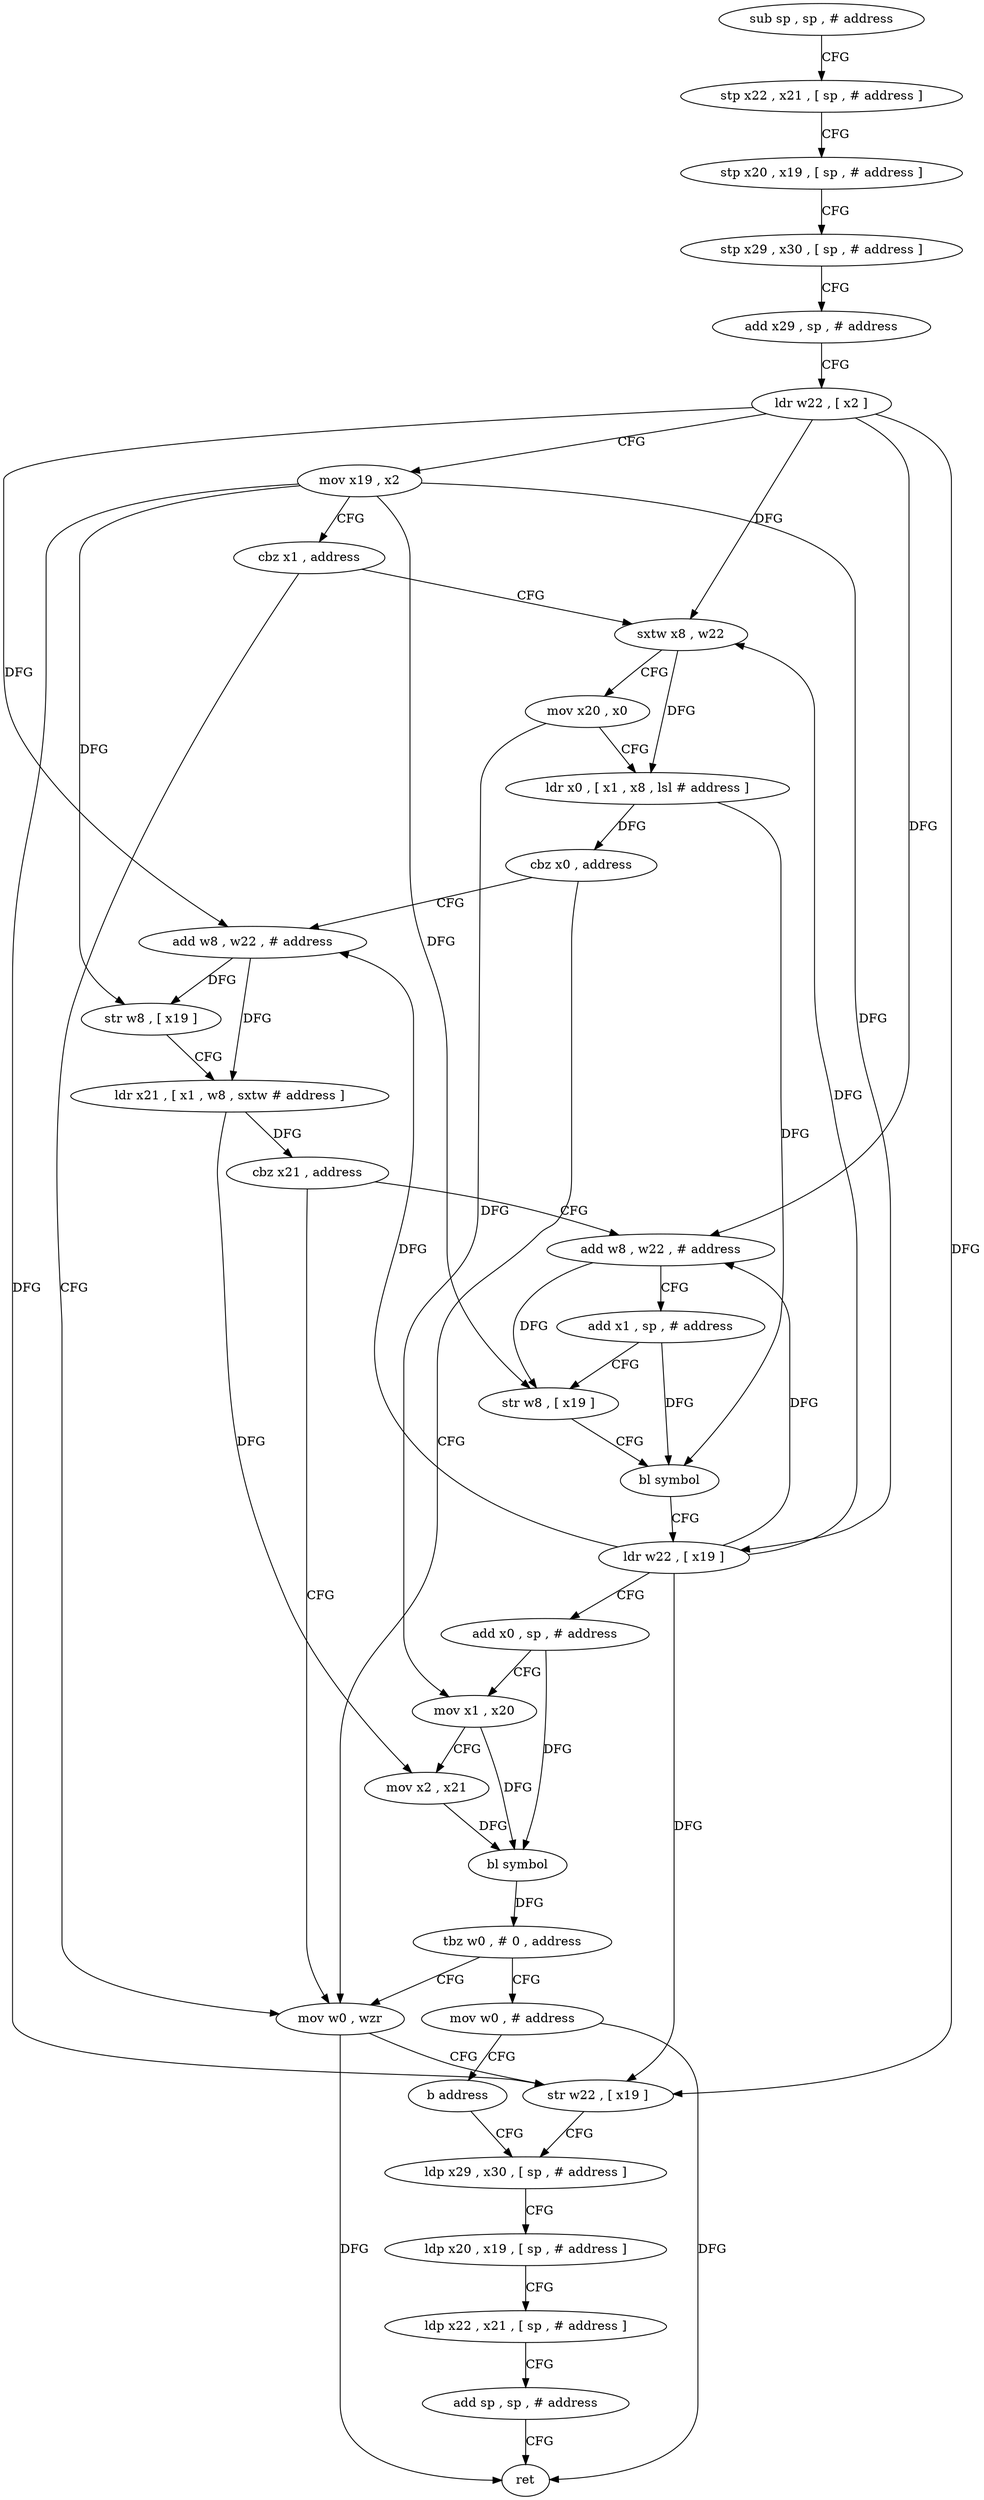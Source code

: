digraph "func" {
"4247880" [label = "sub sp , sp , # address" ]
"4247884" [label = "stp x22 , x21 , [ sp , # address ]" ]
"4247888" [label = "stp x20 , x19 , [ sp , # address ]" ]
"4247892" [label = "stp x29 , x30 , [ sp , # address ]" ]
"4247896" [label = "add x29 , sp , # address" ]
"4247900" [label = "ldr w22 , [ x2 ]" ]
"4247904" [label = "mov x19 , x2" ]
"4247908" [label = "cbz x1 , address" ]
"4247992" [label = "mov w0 , wzr" ]
"4247912" [label = "sxtw x8 , w22" ]
"4247996" [label = "str w22 , [ x19 ]" ]
"4248000" [label = "ldp x29 , x30 , [ sp , # address ]" ]
"4247916" [label = "mov x20 , x0" ]
"4247920" [label = "ldr x0 , [ x1 , x8 , lsl # address ]" ]
"4247924" [label = "cbz x0 , address" ]
"4247928" [label = "add w8 , w22 , # address" ]
"4247932" [label = "str w8 , [ x19 ]" ]
"4247936" [label = "ldr x21 , [ x1 , w8 , sxtw # address ]" ]
"4247940" [label = "cbz x21 , address" ]
"4247944" [label = "add w8 , w22 , # address" ]
"4247948" [label = "add x1 , sp , # address" ]
"4247952" [label = "str w8 , [ x19 ]" ]
"4247956" [label = "bl symbol" ]
"4247960" [label = "ldr w22 , [ x19 ]" ]
"4247964" [label = "add x0 , sp , # address" ]
"4247968" [label = "mov x1 , x20" ]
"4247972" [label = "mov x2 , x21" ]
"4247976" [label = "bl symbol" ]
"4247980" [label = "tbz w0 , # 0 , address" ]
"4247984" [label = "mov w0 , # address" ]
"4247988" [label = "b address" ]
"4248004" [label = "ldp x20 , x19 , [ sp , # address ]" ]
"4248008" [label = "ldp x22 , x21 , [ sp , # address ]" ]
"4248012" [label = "add sp , sp , # address" ]
"4248016" [label = "ret" ]
"4247880" -> "4247884" [ label = "CFG" ]
"4247884" -> "4247888" [ label = "CFG" ]
"4247888" -> "4247892" [ label = "CFG" ]
"4247892" -> "4247896" [ label = "CFG" ]
"4247896" -> "4247900" [ label = "CFG" ]
"4247900" -> "4247904" [ label = "CFG" ]
"4247900" -> "4247996" [ label = "DFG" ]
"4247900" -> "4247912" [ label = "DFG" ]
"4247900" -> "4247928" [ label = "DFG" ]
"4247900" -> "4247944" [ label = "DFG" ]
"4247904" -> "4247908" [ label = "CFG" ]
"4247904" -> "4247996" [ label = "DFG" ]
"4247904" -> "4247932" [ label = "DFG" ]
"4247904" -> "4247952" [ label = "DFG" ]
"4247904" -> "4247960" [ label = "DFG" ]
"4247908" -> "4247992" [ label = "CFG" ]
"4247908" -> "4247912" [ label = "CFG" ]
"4247992" -> "4247996" [ label = "CFG" ]
"4247992" -> "4248016" [ label = "DFG" ]
"4247912" -> "4247916" [ label = "CFG" ]
"4247912" -> "4247920" [ label = "DFG" ]
"4247996" -> "4248000" [ label = "CFG" ]
"4248000" -> "4248004" [ label = "CFG" ]
"4247916" -> "4247920" [ label = "CFG" ]
"4247916" -> "4247968" [ label = "DFG" ]
"4247920" -> "4247924" [ label = "DFG" ]
"4247920" -> "4247956" [ label = "DFG" ]
"4247924" -> "4247992" [ label = "CFG" ]
"4247924" -> "4247928" [ label = "CFG" ]
"4247928" -> "4247932" [ label = "DFG" ]
"4247928" -> "4247936" [ label = "DFG" ]
"4247932" -> "4247936" [ label = "CFG" ]
"4247936" -> "4247940" [ label = "DFG" ]
"4247936" -> "4247972" [ label = "DFG" ]
"4247940" -> "4247992" [ label = "CFG" ]
"4247940" -> "4247944" [ label = "CFG" ]
"4247944" -> "4247948" [ label = "CFG" ]
"4247944" -> "4247952" [ label = "DFG" ]
"4247948" -> "4247952" [ label = "CFG" ]
"4247948" -> "4247956" [ label = "DFG" ]
"4247952" -> "4247956" [ label = "CFG" ]
"4247956" -> "4247960" [ label = "CFG" ]
"4247960" -> "4247964" [ label = "CFG" ]
"4247960" -> "4247996" [ label = "DFG" ]
"4247960" -> "4247912" [ label = "DFG" ]
"4247960" -> "4247928" [ label = "DFG" ]
"4247960" -> "4247944" [ label = "DFG" ]
"4247964" -> "4247968" [ label = "CFG" ]
"4247964" -> "4247976" [ label = "DFG" ]
"4247968" -> "4247972" [ label = "CFG" ]
"4247968" -> "4247976" [ label = "DFG" ]
"4247972" -> "4247976" [ label = "DFG" ]
"4247976" -> "4247980" [ label = "DFG" ]
"4247980" -> "4247992" [ label = "CFG" ]
"4247980" -> "4247984" [ label = "CFG" ]
"4247984" -> "4247988" [ label = "CFG" ]
"4247984" -> "4248016" [ label = "DFG" ]
"4247988" -> "4248000" [ label = "CFG" ]
"4248004" -> "4248008" [ label = "CFG" ]
"4248008" -> "4248012" [ label = "CFG" ]
"4248012" -> "4248016" [ label = "CFG" ]
}
